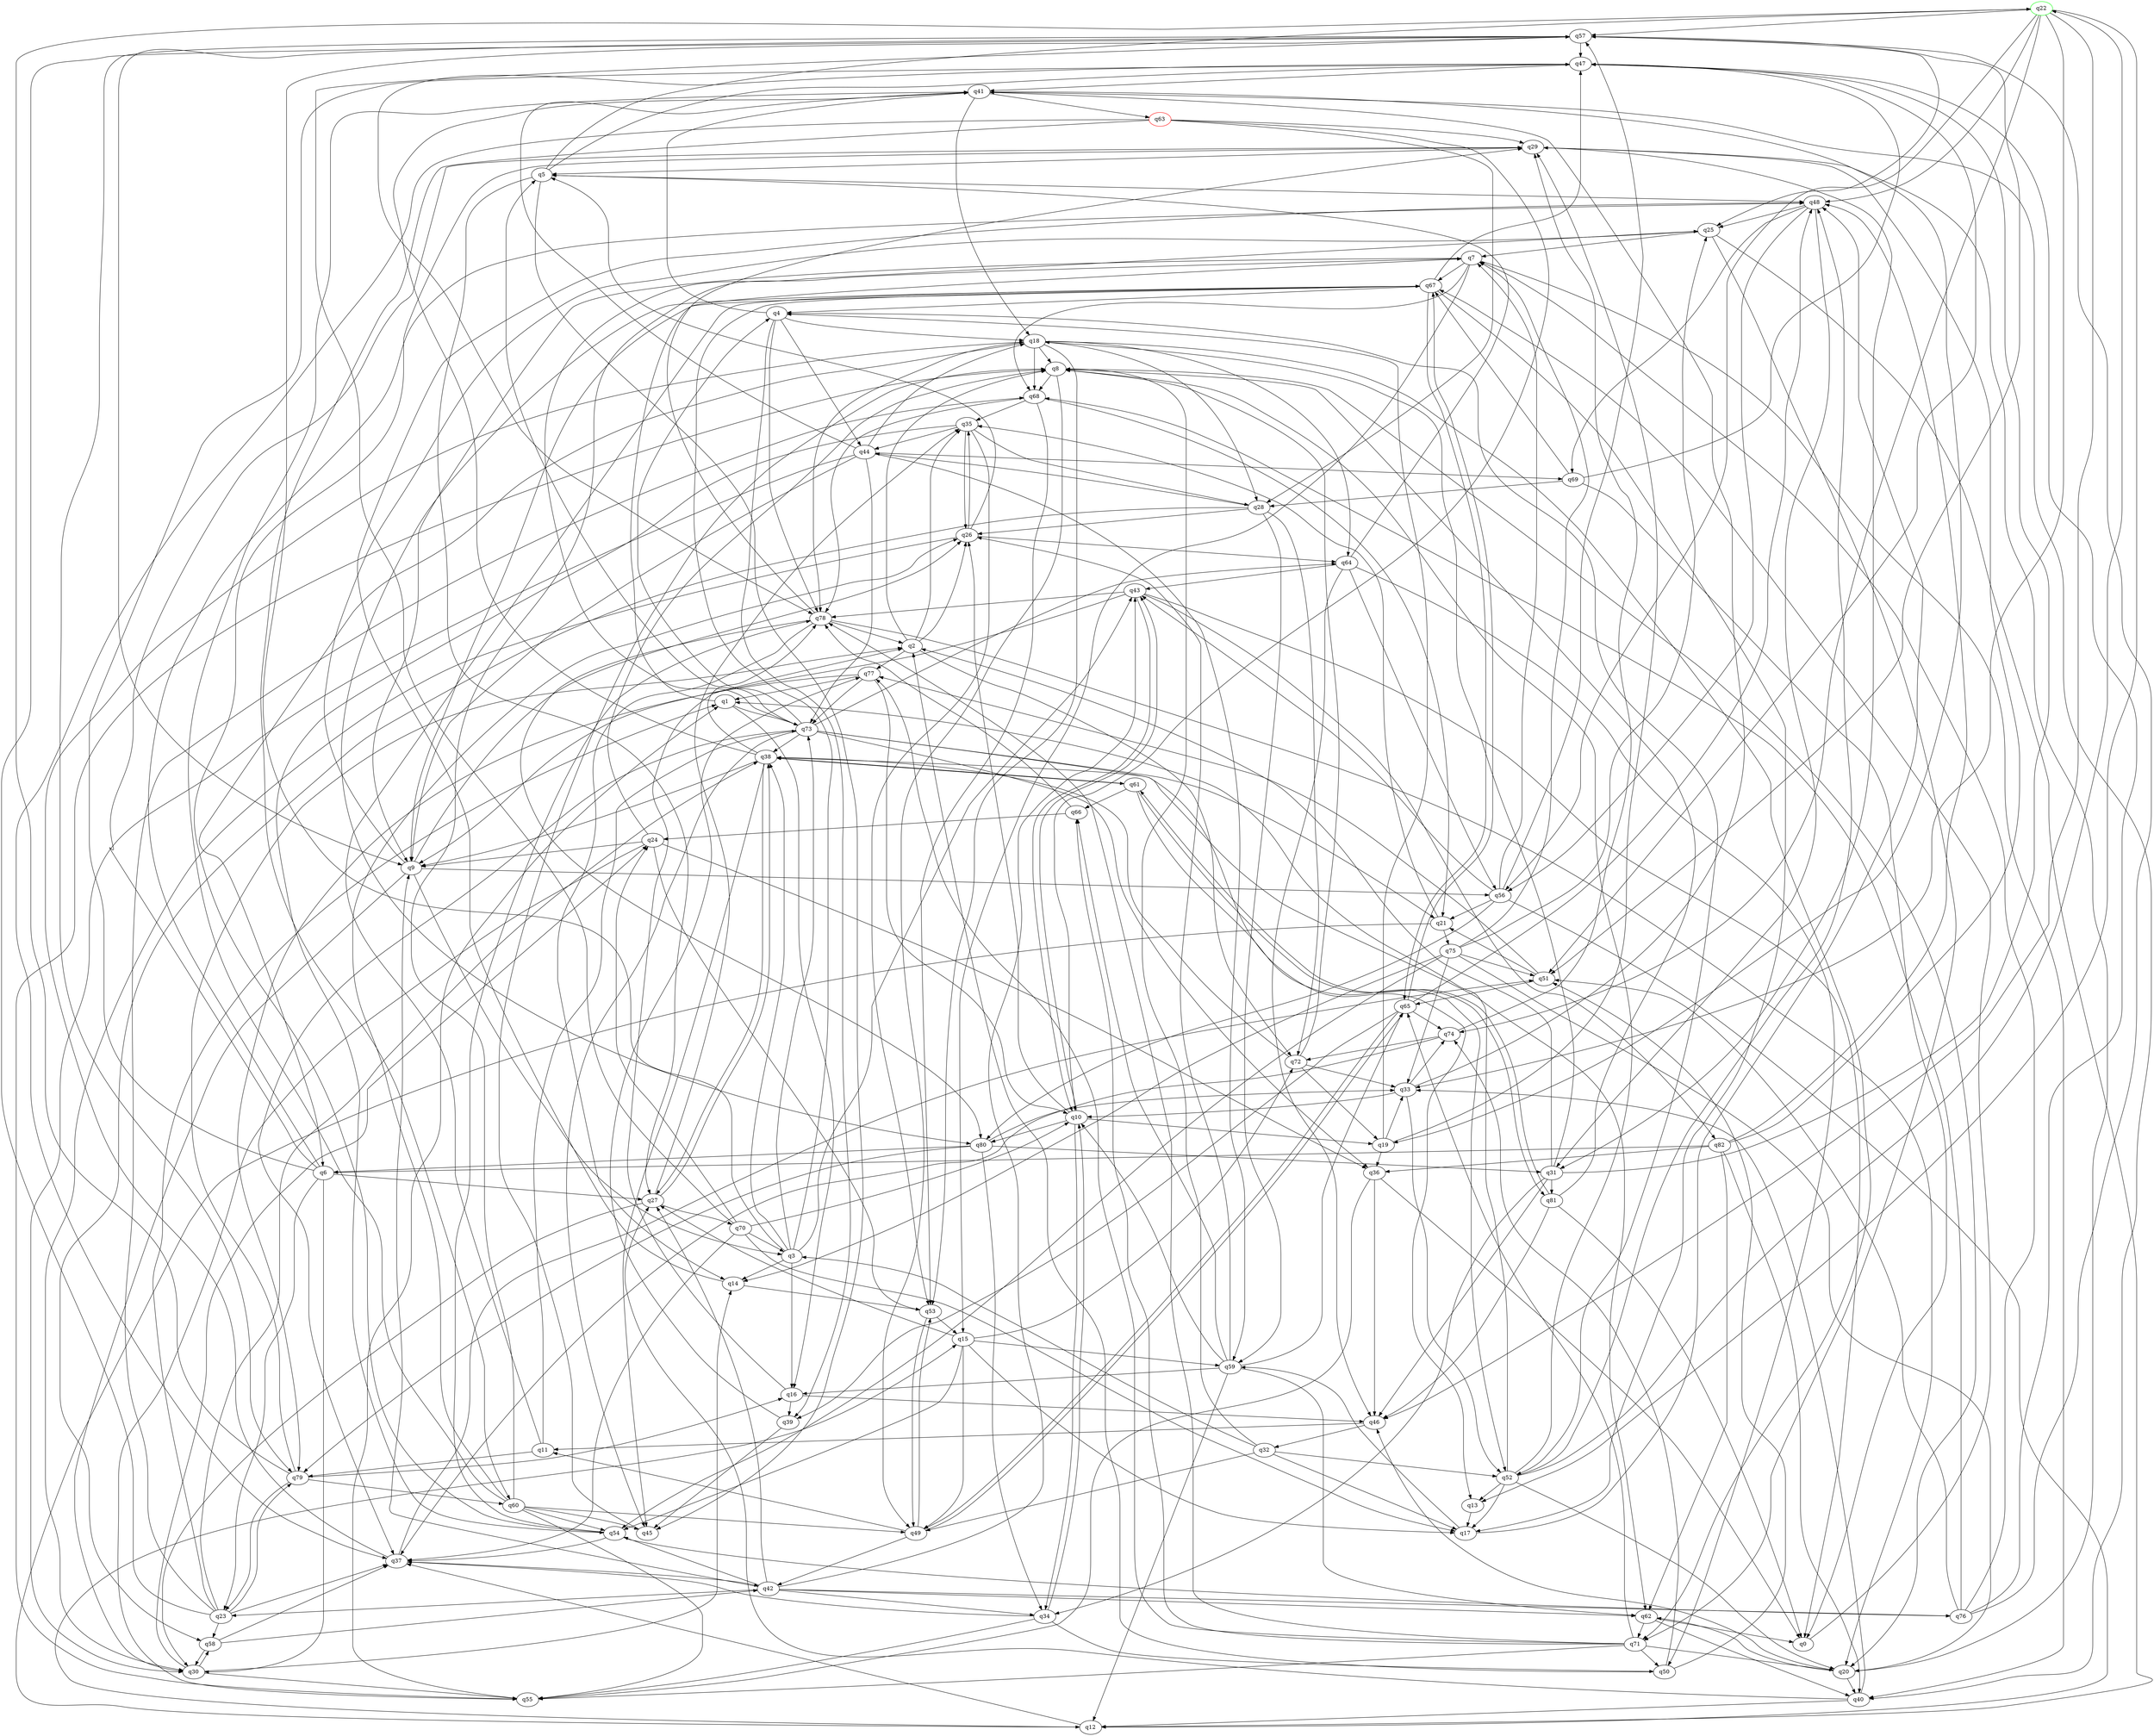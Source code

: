 digraph A{
q22 [initial=1,color=green];
q63 [final=1,color=red];
q0 -> q67;
q1 -> q7;
q1 -> q16;
q1 -> q73;
q2 -> q8;
q2 -> q26;
q2 -> q35;
q2 -> q72;
q2 -> q77;
q3 -> q14;
q3 -> q16;
q3 -> q38;
q3 -> q43;
q3 -> q57;
q3 -> q67;
q3 -> q73;
q4 -> q18;
q4 -> q39;
q4 -> q41;
q4 -> q44;
q4 -> q52;
q4 -> q78;
q5 -> q22;
q5 -> q27;
q5 -> q45;
q5 -> q47;
q5 -> q48;
q6 -> q23;
q6 -> q27;
q6 -> q29;
q6 -> q30;
q6 -> q47;
q6 -> q48;
q7 -> q9;
q7 -> q15;
q7 -> q40;
q7 -> q67;
q7 -> q68;
q8 -> q20;
q8 -> q49;
q8 -> q68;
q9 -> q3;
q9 -> q25;
q9 -> q26;
q9 -> q30;
q9 -> q56;
q10 -> q19;
q10 -> q26;
q10 -> q34;
q10 -> q43;
q10 -> q80;
q11 -> q67;
q11 -> q73;
q11 -> q79;
q12 -> q15;
q12 -> q37;
q13 -> q17;
q14 -> q48;
q14 -> q53;
q15 -> q17;
q15 -> q27;
q15 -> q49;
q15 -> q54;
q15 -> q59;
q15 -> q72;
q16 -> q2;
q16 -> q39;
q16 -> q46;
q17 -> q48;
q17 -> q59;
q18 -> q6;
q18 -> q8;
q18 -> q28;
q18 -> q53;
q18 -> q64;
q18 -> q68;
q18 -> q71;
q18 -> q78;
q19 -> q4;
q19 -> q29;
q19 -> q33;
q19 -> q36;
q20 -> q29;
q20 -> q40;
q20 -> q46;
q20 -> q62;
q21 -> q12;
q21 -> q35;
q21 -> q75;
q22 -> q13;
q22 -> q33;
q22 -> q46;
q22 -> q48;
q22 -> q56;
q22 -> q57;
q22 -> q74;
q23 -> q1;
q23 -> q37;
q23 -> q38;
q23 -> q57;
q23 -> q58;
q23 -> q68;
q23 -> q79;
q24 -> q8;
q24 -> q9;
q24 -> q36;
q24 -> q53;
q24 -> q55;
q25 -> q7;
q25 -> q12;
q25 -> q71;
q26 -> q5;
q26 -> q30;
q26 -> q35;
q26 -> q64;
q27 -> q30;
q27 -> q35;
q27 -> q38;
q27 -> q70;
q28 -> q26;
q28 -> q44;
q28 -> q58;
q28 -> q59;
q28 -> q72;
q29 -> q5;
q29 -> q31;
q30 -> q14;
q30 -> q24;
q30 -> q55;
q30 -> q58;
q31 -> q2;
q31 -> q18;
q31 -> q34;
q31 -> q46;
q31 -> q47;
q31 -> q81;
q32 -> q3;
q32 -> q8;
q32 -> q17;
q32 -> q49;
q32 -> q52;
q33 -> q10;
q33 -> q41;
q33 -> q52;
q33 -> q74;
q34 -> q10;
q34 -> q37;
q34 -> q50;
q34 -> q55;
q35 -> q26;
q35 -> q28;
q35 -> q44;
q35 -> q53;
q35 -> q54;
q36 -> q0;
q36 -> q46;
q36 -> q55;
q37 -> q18;
q37 -> q42;
q37 -> q51;
q38 -> q9;
q38 -> q27;
q38 -> q41;
q38 -> q45;
q38 -> q61;
q38 -> q62;
q38 -> q78;
q39 -> q45;
q39 -> q77;
q40 -> q12;
q40 -> q27;
q40 -> q33;
q41 -> q18;
q41 -> q19;
q41 -> q40;
q41 -> q63;
q42 -> q9;
q42 -> q23;
q42 -> q27;
q42 -> q34;
q42 -> q43;
q42 -> q54;
q42 -> q62;
q42 -> q76;
q43 -> q0;
q43 -> q9;
q43 -> q10;
q43 -> q78;
q43 -> q82;
q44 -> q9;
q44 -> q18;
q44 -> q30;
q44 -> q41;
q44 -> q59;
q44 -> q69;
q44 -> q73;
q45 -> q8;
q46 -> q11;
q46 -> q32;
q47 -> q41;
q47 -> q51;
q47 -> q78;
q48 -> q25;
q48 -> q31;
q48 -> q56;
q48 -> q69;
q49 -> q11;
q49 -> q42;
q49 -> q53;
q49 -> q65;
q50 -> q2;
q50 -> q51;
q50 -> q74;
q51 -> q21;
q51 -> q65;
q51 -> q77;
q52 -> q1;
q52 -> q8;
q52 -> q13;
q52 -> q17;
q52 -> q20;
q52 -> q22;
q52 -> q48;
q53 -> q15;
q53 -> q49;
q54 -> q29;
q54 -> q37;
q54 -> q76;
q54 -> q78;
q55 -> q1;
q55 -> q8;
q56 -> q7;
q56 -> q12;
q56 -> q21;
q56 -> q43;
q56 -> q57;
q56 -> q80;
q57 -> q9;
q57 -> q25;
q57 -> q47;
q57 -> q51;
q57 -> q79;
q58 -> q30;
q58 -> q37;
q58 -> q42;
q59 -> q10;
q59 -> q12;
q59 -> q16;
q59 -> q26;
q59 -> q62;
q59 -> q65;
q59 -> q66;
q60 -> q7;
q60 -> q26;
q60 -> q41;
q60 -> q45;
q60 -> q49;
q60 -> q54;
q60 -> q55;
q61 -> q38;
q61 -> q52;
q61 -> q66;
q61 -> q81;
q62 -> q0;
q62 -> q40;
q62 -> q71;
q63 -> q10;
q63 -> q28;
q63 -> q29;
q63 -> q37;
q63 -> q60;
q64 -> q5;
q64 -> q43;
q64 -> q46;
q64 -> q50;
q64 -> q56;
q65 -> q39;
q65 -> q48;
q65 -> q49;
q65 -> q67;
q65 -> q74;
q66 -> q24;
q66 -> q78;
q67 -> q4;
q67 -> q9;
q67 -> q17;
q67 -> q47;
q67 -> q65;
q67 -> q80;
q68 -> q21;
q68 -> q35;
q68 -> q53;
q68 -> q78;
q69 -> q0;
q69 -> q28;
q69 -> q47;
q69 -> q67;
q70 -> q3;
q70 -> q10;
q70 -> q17;
q70 -> q24;
q70 -> q37;
q70 -> q57;
q71 -> q20;
q71 -> q50;
q71 -> q55;
q71 -> q65;
q71 -> q66;
q71 -> q77;
q71 -> q78;
q72 -> q8;
q72 -> q19;
q72 -> q33;
q72 -> q38;
q73 -> q4;
q73 -> q5;
q73 -> q13;
q73 -> q21;
q73 -> q25;
q73 -> q36;
q73 -> q37;
q73 -> q38;
q73 -> q45;
q73 -> q64;
q74 -> q29;
q74 -> q37;
q74 -> q72;
q75 -> q7;
q75 -> q14;
q75 -> q20;
q75 -> q25;
q75 -> q33;
q75 -> q51;
q75 -> q54;
q76 -> q7;
q76 -> q47;
q76 -> q51;
q76 -> q57;
q76 -> q68;
q77 -> q1;
q77 -> q10;
q77 -> q73;
q77 -> q79;
q78 -> q2;
q78 -> q14;
q78 -> q20;
q78 -> q29;
q78 -> q80;
q79 -> q2;
q79 -> q16;
q79 -> q22;
q79 -> q23;
q79 -> q60;
q80 -> q6;
q80 -> q31;
q80 -> q33;
q80 -> q34;
q80 -> q79;
q81 -> q0;
q81 -> q8;
q81 -> q46;
q81 -> q61;
q82 -> q6;
q82 -> q29;
q82 -> q36;
q82 -> q40;
q82 -> q48;
q82 -> q62;
}